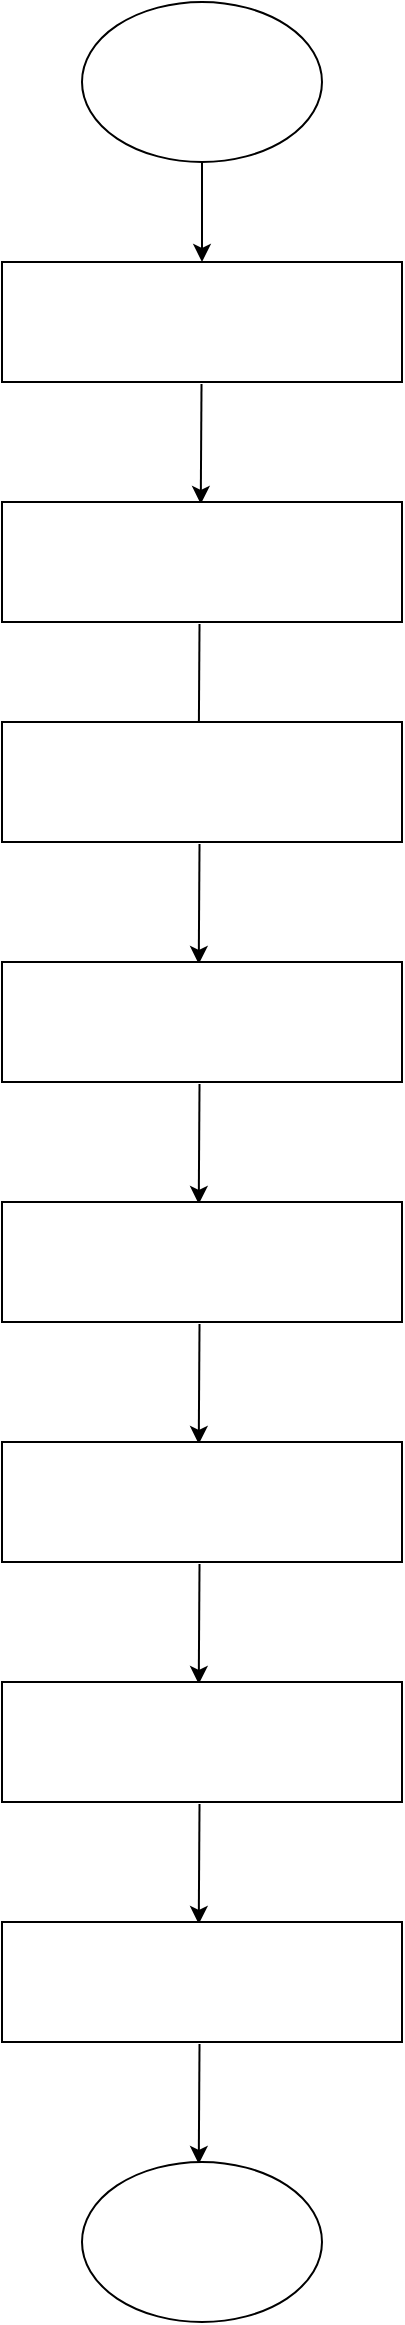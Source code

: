 <mxfile version="26.1.0">
  <diagram id="C5RBs43oDa-KdzZeNtuy" name="Page-1">
    <mxGraphModel dx="993" dy="576" grid="1" gridSize="10" guides="1" tooltips="1" connect="1" arrows="1" fold="1" page="1" pageScale="1" pageWidth="827" pageHeight="1169" math="0" shadow="0">
      <root>
        <mxCell id="WIyWlLk6GJQsqaUBKTNV-0" />
        <mxCell id="WIyWlLk6GJQsqaUBKTNV-1" parent="WIyWlLk6GJQsqaUBKTNV-0" />
        <mxCell id="duVT5KgA2RdBnG-5FGmT-0" value="" style="ellipse;whiteSpace=wrap;html=1;" vertex="1" parent="WIyWlLk6GJQsqaUBKTNV-1">
          <mxGeometry x="160" y="40" width="120" height="80" as="geometry" />
        </mxCell>
        <mxCell id="duVT5KgA2RdBnG-5FGmT-2" value="" style="rounded=0;whiteSpace=wrap;html=1;" vertex="1" parent="WIyWlLk6GJQsqaUBKTNV-1">
          <mxGeometry x="120" y="170" width="200" height="60" as="geometry" />
        </mxCell>
        <mxCell id="duVT5KgA2RdBnG-5FGmT-4" value="" style="endArrow=classic;html=1;rounded=0;" edge="1" parent="WIyWlLk6GJQsqaUBKTNV-1">
          <mxGeometry width="50" height="50" relative="1" as="geometry">
            <mxPoint x="219.76" y="231" as="sourcePoint" />
            <mxPoint x="219.38" y="291" as="targetPoint" />
          </mxGeometry>
        </mxCell>
        <mxCell id="duVT5KgA2RdBnG-5FGmT-5" value="" style="rounded=0;whiteSpace=wrap;html=1;" vertex="1" parent="WIyWlLk6GJQsqaUBKTNV-1">
          <mxGeometry x="120" y="290" width="200" height="60" as="geometry" />
        </mxCell>
        <mxCell id="duVT5KgA2RdBnG-5FGmT-6" value="" style="endArrow=classic;html=1;rounded=0;" edge="1" parent="WIyWlLk6GJQsqaUBKTNV-1">
          <mxGeometry width="50" height="50" relative="1" as="geometry">
            <mxPoint x="218.76" y="351" as="sourcePoint" />
            <mxPoint x="218.38" y="411" as="targetPoint" />
          </mxGeometry>
        </mxCell>
        <mxCell id="duVT5KgA2RdBnG-5FGmT-9" value="" style="rounded=0;whiteSpace=wrap;html=1;" vertex="1" parent="WIyWlLk6GJQsqaUBKTNV-1">
          <mxGeometry x="120" y="400" width="200" height="60" as="geometry" />
        </mxCell>
        <mxCell id="duVT5KgA2RdBnG-5FGmT-10" value="" style="endArrow=classic;html=1;rounded=0;" edge="1" parent="WIyWlLk6GJQsqaUBKTNV-1">
          <mxGeometry width="50" height="50" relative="1" as="geometry">
            <mxPoint x="218.76" y="461" as="sourcePoint" />
            <mxPoint x="218.38" y="521" as="targetPoint" />
          </mxGeometry>
        </mxCell>
        <mxCell id="duVT5KgA2RdBnG-5FGmT-11" value="" style="rounded=0;whiteSpace=wrap;html=1;" vertex="1" parent="WIyWlLk6GJQsqaUBKTNV-1">
          <mxGeometry x="120" y="520" width="200" height="60" as="geometry" />
        </mxCell>
        <mxCell id="duVT5KgA2RdBnG-5FGmT-12" value="" style="endArrow=classic;html=1;rounded=0;" edge="1" parent="WIyWlLk6GJQsqaUBKTNV-1">
          <mxGeometry width="50" height="50" relative="1" as="geometry">
            <mxPoint x="218.76" y="581" as="sourcePoint" />
            <mxPoint x="218.38" y="641" as="targetPoint" />
          </mxGeometry>
        </mxCell>
        <mxCell id="duVT5KgA2RdBnG-5FGmT-13" value="" style="rounded=0;whiteSpace=wrap;html=1;" vertex="1" parent="WIyWlLk6GJQsqaUBKTNV-1">
          <mxGeometry x="120" y="640" width="200" height="60" as="geometry" />
        </mxCell>
        <mxCell id="duVT5KgA2RdBnG-5FGmT-14" value="" style="endArrow=classic;html=1;rounded=0;" edge="1" parent="WIyWlLk6GJQsqaUBKTNV-1">
          <mxGeometry width="50" height="50" relative="1" as="geometry">
            <mxPoint x="218.76" y="701" as="sourcePoint" />
            <mxPoint x="218.38" y="761" as="targetPoint" />
          </mxGeometry>
        </mxCell>
        <mxCell id="duVT5KgA2RdBnG-5FGmT-15" value="" style="rounded=0;whiteSpace=wrap;html=1;" vertex="1" parent="WIyWlLk6GJQsqaUBKTNV-1">
          <mxGeometry x="120" y="760" width="200" height="60" as="geometry" />
        </mxCell>
        <mxCell id="duVT5KgA2RdBnG-5FGmT-16" value="" style="endArrow=classic;html=1;rounded=0;" edge="1" parent="WIyWlLk6GJQsqaUBKTNV-1">
          <mxGeometry width="50" height="50" relative="1" as="geometry">
            <mxPoint x="218.76" y="821" as="sourcePoint" />
            <mxPoint x="218.38" y="881" as="targetPoint" />
          </mxGeometry>
        </mxCell>
        <mxCell id="duVT5KgA2RdBnG-5FGmT-17" value="" style="rounded=0;whiteSpace=wrap;html=1;" vertex="1" parent="WIyWlLk6GJQsqaUBKTNV-1">
          <mxGeometry x="120" y="880" width="200" height="60" as="geometry" />
        </mxCell>
        <mxCell id="duVT5KgA2RdBnG-5FGmT-18" value="" style="endArrow=classic;html=1;rounded=0;" edge="1" parent="WIyWlLk6GJQsqaUBKTNV-1">
          <mxGeometry width="50" height="50" relative="1" as="geometry">
            <mxPoint x="218.76" y="941" as="sourcePoint" />
            <mxPoint x="218.38" y="1001" as="targetPoint" />
          </mxGeometry>
        </mxCell>
        <mxCell id="duVT5KgA2RdBnG-5FGmT-19" value="" style="rounded=0;whiteSpace=wrap;html=1;" vertex="1" parent="WIyWlLk6GJQsqaUBKTNV-1">
          <mxGeometry x="120" y="1000" width="200" height="60" as="geometry" />
        </mxCell>
        <mxCell id="duVT5KgA2RdBnG-5FGmT-20" value="" style="endArrow=classic;html=1;rounded=0;" edge="1" parent="WIyWlLk6GJQsqaUBKTNV-1">
          <mxGeometry width="50" height="50" relative="1" as="geometry">
            <mxPoint x="218.76" y="1061" as="sourcePoint" />
            <mxPoint x="218.38" y="1121" as="targetPoint" />
          </mxGeometry>
        </mxCell>
        <mxCell id="duVT5KgA2RdBnG-5FGmT-21" value="" style="ellipse;whiteSpace=wrap;html=1;" vertex="1" parent="WIyWlLk6GJQsqaUBKTNV-1">
          <mxGeometry x="160" y="1120" width="120" height="80" as="geometry" />
        </mxCell>
        <mxCell id="duVT5KgA2RdBnG-5FGmT-23" value="" style="endArrow=classic;html=1;rounded=0;entryX=0.5;entryY=0;entryDx=0;entryDy=0;exitX=0.5;exitY=1;exitDx=0;exitDy=0;" edge="1" parent="WIyWlLk6GJQsqaUBKTNV-1" source="duVT5KgA2RdBnG-5FGmT-0" target="duVT5KgA2RdBnG-5FGmT-2">
          <mxGeometry width="50" height="50" relative="1" as="geometry">
            <mxPoint x="195" y="141" as="sourcePoint" />
            <mxPoint x="245" y="130" as="targetPoint" />
          </mxGeometry>
        </mxCell>
      </root>
    </mxGraphModel>
  </diagram>
</mxfile>
